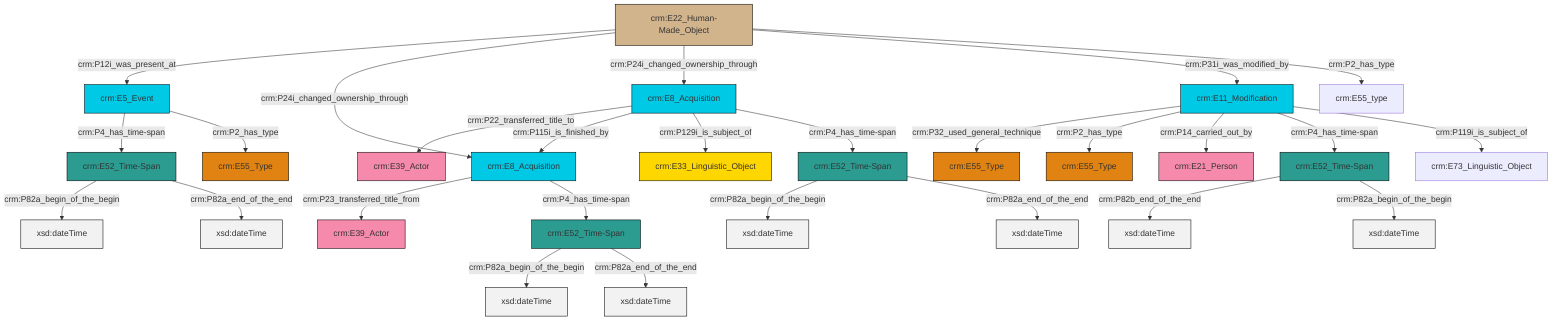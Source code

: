 graph TD
classDef Literal fill:#f2f2f2,stroke:#000000;
classDef CRM_Entity fill:#FFFFFF,stroke:#000000;
classDef Temporal_Entity fill:#00C9E6, stroke:#000000;
classDef Type fill:#E18312, stroke:#000000;
classDef Time-Span fill:#2C9C91, stroke:#000000;
classDef Appellation fill:#FFEB7F, stroke:#000000;
classDef Place fill:#008836, stroke:#000000;
classDef Persistent_Item fill:#B266B2, stroke:#000000;
classDef Conceptual_Object fill:#FFD700, stroke:#000000;
classDef Physical_Thing fill:#D2B48C, stroke:#000000;
classDef Actor fill:#f58aad, stroke:#000000;
classDef PC_Classes fill:#4ce600, stroke:#000000;
classDef Multi fill:#cccccc,stroke:#000000;

0["crm:E11_Modification"]:::Temporal_Entity -->|crm:P32_used_general_technique| 1["crm:E55_Type"]:::Type
2["crm:E22_Human-Made_Object"]:::Physical_Thing -->|crm:P12i_was_present_at| 3["crm:E5_Event"]:::Temporal_Entity
3["crm:E5_Event"]:::Temporal_Entity -->|crm:P4_has_time-span| 4["crm:E52_Time-Span"]:::Time-Span
6["crm:E8_Acquisition"]:::Temporal_Entity -->|crm:P22_transferred_title_to| 7["crm:E39_Actor"]:::Actor
0["crm:E11_Modification"]:::Temporal_Entity -->|crm:P2_has_type| 10["crm:E55_Type"]:::Type
6["crm:E8_Acquisition"]:::Temporal_Entity -->|crm:P115i_is_finished_by| 8["crm:E8_Acquisition"]:::Temporal_Entity
2["crm:E22_Human-Made_Object"]:::Physical_Thing -->|crm:P24i_changed_ownership_through| 8["crm:E8_Acquisition"]:::Temporal_Entity
0["crm:E11_Modification"]:::Temporal_Entity -->|crm:P14_carried_out_by| 13["crm:E21_Person"]:::Actor
4["crm:E52_Time-Span"]:::Time-Span -->|crm:P82a_begin_of_the_begin| 16[xsd:dateTime]:::Literal
6["crm:E8_Acquisition"]:::Temporal_Entity -->|crm:P129i_is_subject_of| 19["crm:E33_Linguistic_Object"]:::Conceptual_Object
8["crm:E8_Acquisition"]:::Temporal_Entity -->|crm:P23_transferred_title_from| 20["crm:E39_Actor"]:::Actor
2["crm:E22_Human-Made_Object"]:::Physical_Thing -->|crm:P24i_changed_ownership_through| 6["crm:E8_Acquisition"]:::Temporal_Entity
2["crm:E22_Human-Made_Object"]:::Physical_Thing -->|crm:P31i_was_modified_by| 0["crm:E11_Modification"]:::Temporal_Entity
0["crm:E11_Modification"]:::Temporal_Entity -->|crm:P4_has_time-span| 17["crm:E52_Time-Span"]:::Time-Span
8["crm:E8_Acquisition"]:::Temporal_Entity -->|crm:P4_has_time-span| 25["crm:E52_Time-Span"]:::Time-Span
2["crm:E22_Human-Made_Object"]:::Physical_Thing -->|crm:P2_has_type| 26["crm:E55_type"]:::Default
14["crm:E52_Time-Span"]:::Time-Span -->|crm:P82a_begin_of_the_begin| 30[xsd:dateTime]:::Literal
14["crm:E52_Time-Span"]:::Time-Span -->|crm:P82a_end_of_the_end| 32[xsd:dateTime]:::Literal
4["crm:E52_Time-Span"]:::Time-Span -->|crm:P82a_end_of_the_end| 33[xsd:dateTime]:::Literal
25["crm:E52_Time-Span"]:::Time-Span -->|crm:P82a_begin_of_the_begin| 35[xsd:dateTime]:::Literal
6["crm:E8_Acquisition"]:::Temporal_Entity -->|crm:P4_has_time-span| 14["crm:E52_Time-Span"]:::Time-Span
25["crm:E52_Time-Span"]:::Time-Span -->|crm:P82a_end_of_the_end| 38[xsd:dateTime]:::Literal
0["crm:E11_Modification"]:::Temporal_Entity -->|crm:P119i_is_subject_of| 11["crm:E73_Linguistic_Object"]:::Default
3["crm:E5_Event"]:::Temporal_Entity -->|crm:P2_has_type| 22["crm:E55_Type"]:::Type
17["crm:E52_Time-Span"]:::Time-Span -->|crm:P82b_end_of_the_end| 40[xsd:dateTime]:::Literal
17["crm:E52_Time-Span"]:::Time-Span -->|crm:P82a_begin_of_the_begin| 41[xsd:dateTime]:::Literal